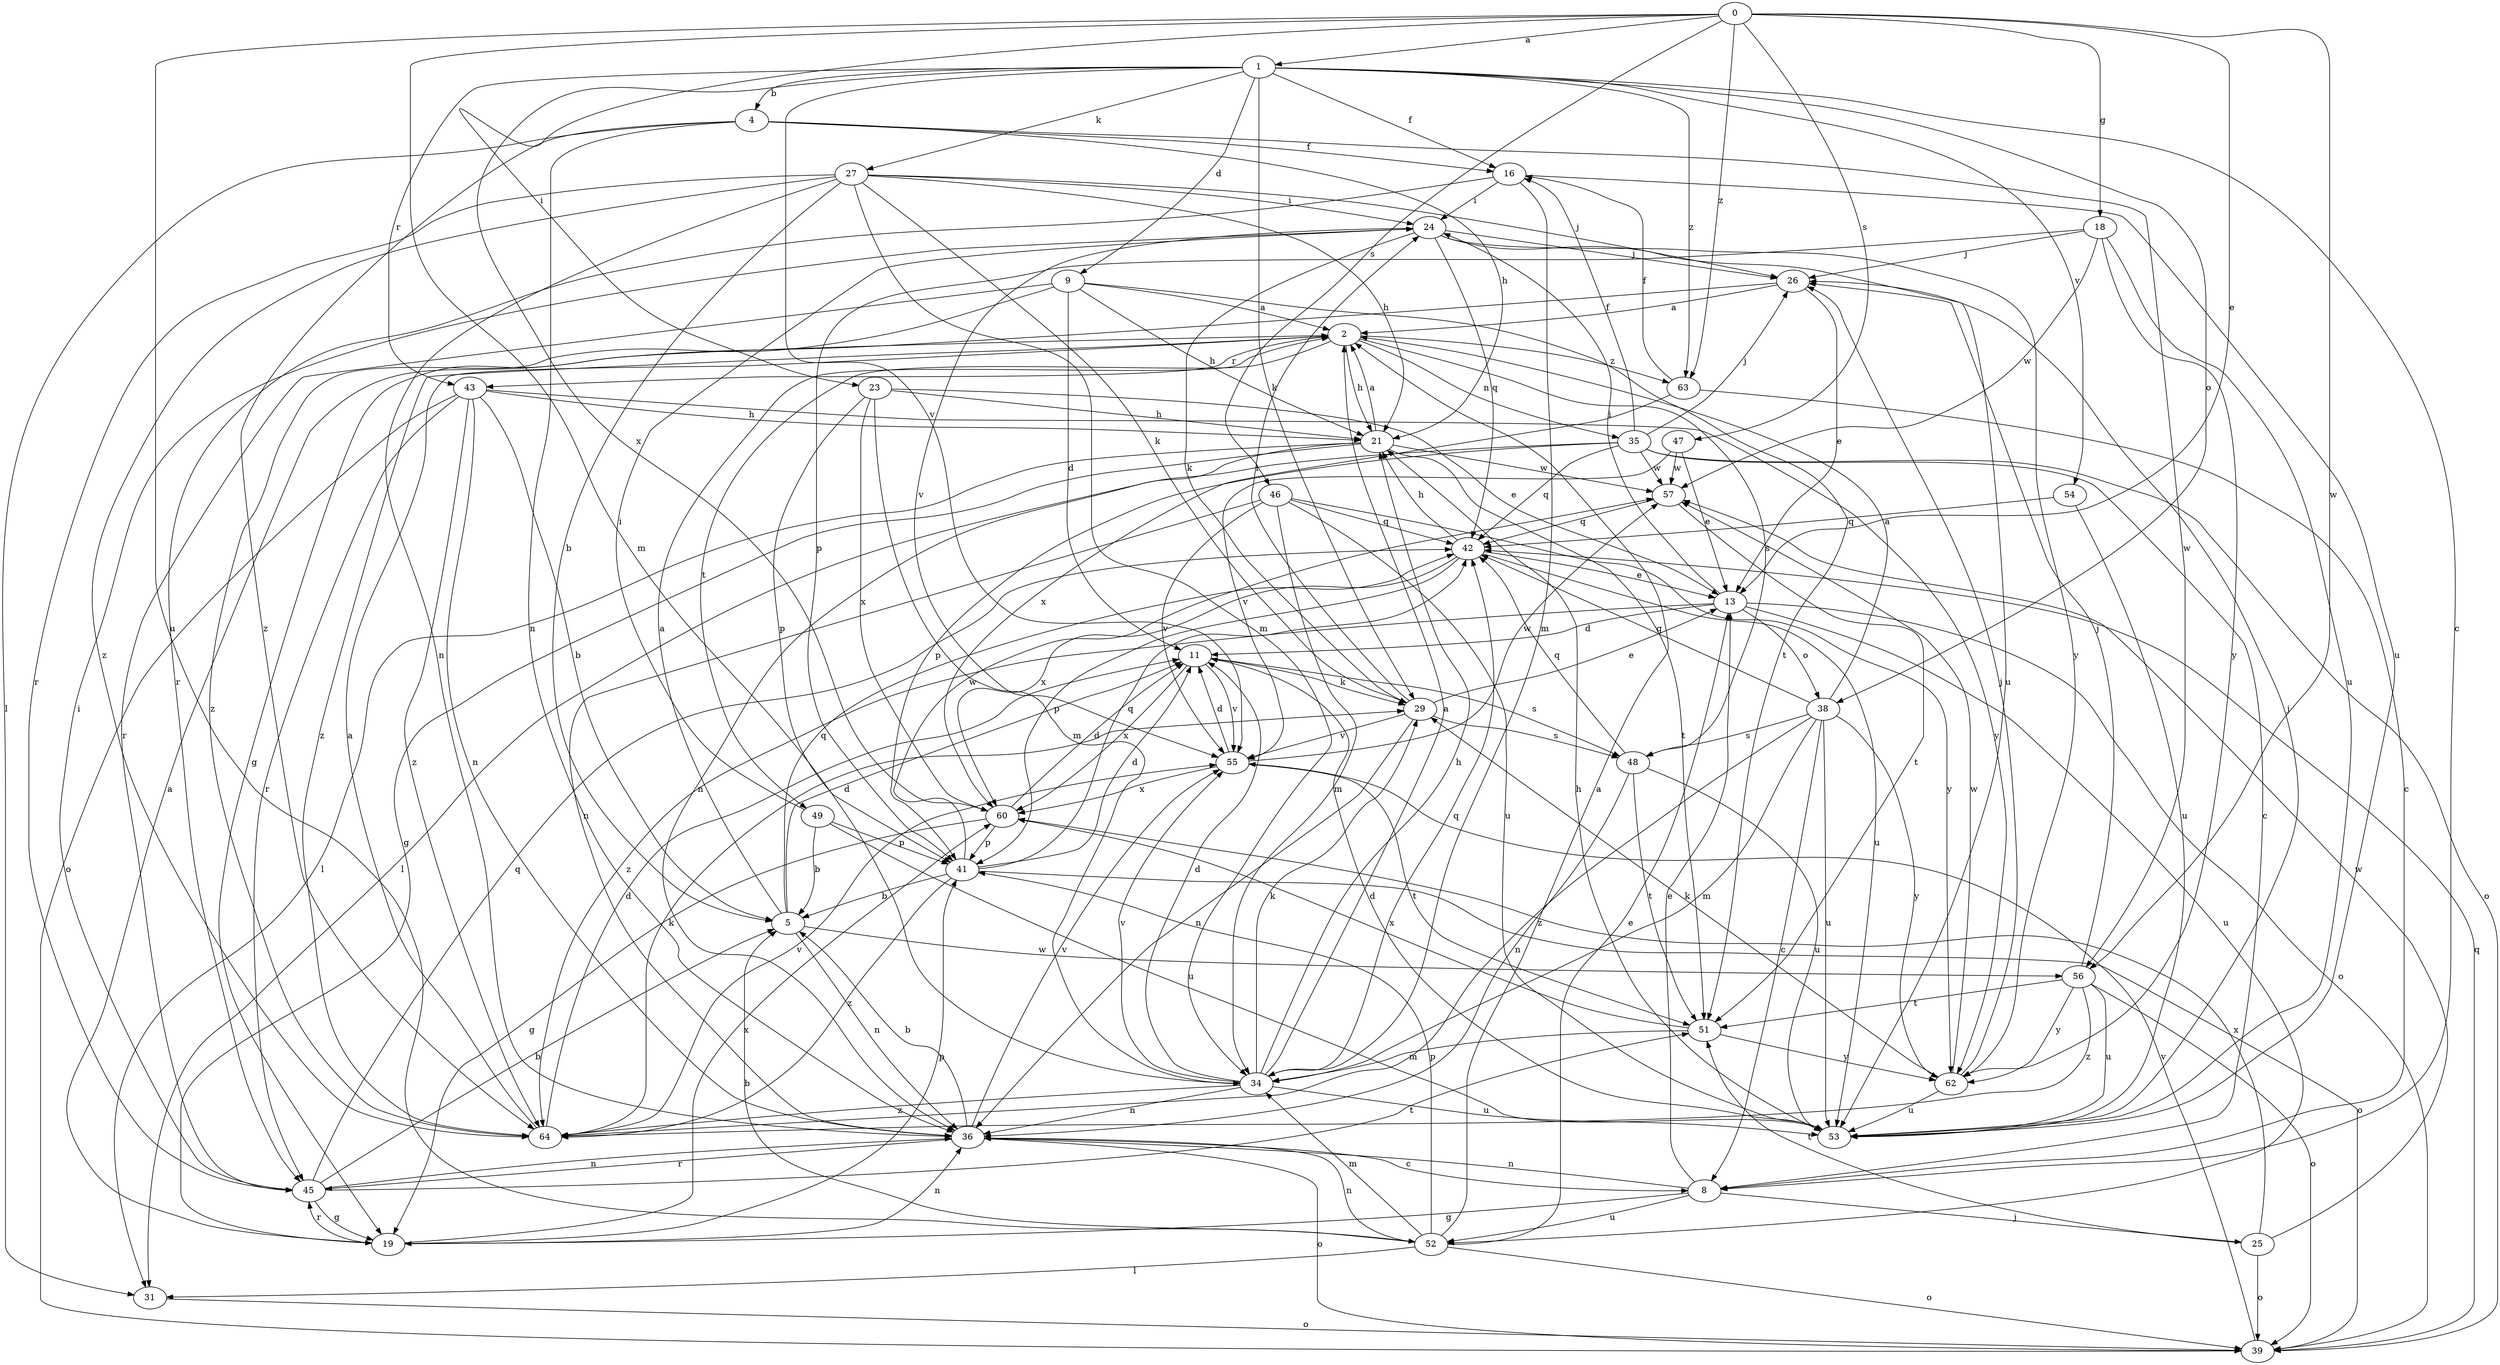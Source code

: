 strict digraph  {
0;
1;
2;
4;
5;
8;
9;
11;
13;
16;
18;
19;
21;
23;
24;
25;
26;
27;
29;
31;
34;
35;
36;
38;
39;
41;
42;
43;
45;
46;
47;
48;
49;
51;
52;
53;
54;
55;
56;
57;
60;
62;
63;
64;
0 -> 1  [label=a];
0 -> 13  [label=e];
0 -> 18  [label=g];
0 -> 23  [label=i];
0 -> 34  [label=m];
0 -> 46  [label=s];
0 -> 47  [label=s];
0 -> 52  [label=u];
0 -> 56  [label=w];
0 -> 63  [label=z];
1 -> 4  [label=b];
1 -> 8  [label=c];
1 -> 9  [label=d];
1 -> 16  [label=f];
1 -> 27  [label=k];
1 -> 29  [label=k];
1 -> 38  [label=o];
1 -> 43  [label=r];
1 -> 54  [label=v];
1 -> 55  [label=v];
1 -> 60  [label=x];
1 -> 63  [label=z];
2 -> 21  [label=h];
2 -> 35  [label=n];
2 -> 43  [label=r];
2 -> 48  [label=s];
2 -> 49  [label=t];
2 -> 63  [label=z];
2 -> 64  [label=z];
4 -> 16  [label=f];
4 -> 21  [label=h];
4 -> 31  [label=l];
4 -> 36  [label=n];
4 -> 56  [label=w];
4 -> 64  [label=z];
5 -> 2  [label=a];
5 -> 11  [label=d];
5 -> 36  [label=n];
5 -> 42  [label=q];
5 -> 56  [label=w];
8 -> 13  [label=e];
8 -> 19  [label=g];
8 -> 25  [label=j];
8 -> 36  [label=n];
8 -> 52  [label=u];
9 -> 2  [label=a];
9 -> 11  [label=d];
9 -> 21  [label=h];
9 -> 45  [label=r];
9 -> 51  [label=t];
9 -> 64  [label=z];
11 -> 29  [label=k];
11 -> 48  [label=s];
11 -> 55  [label=v];
11 -> 60  [label=x];
13 -> 11  [label=d];
13 -> 24  [label=i];
13 -> 38  [label=o];
13 -> 39  [label=o];
13 -> 52  [label=u];
13 -> 64  [label=z];
16 -> 24  [label=i];
16 -> 34  [label=m];
16 -> 45  [label=r];
16 -> 53  [label=u];
18 -> 26  [label=j];
18 -> 41  [label=p];
18 -> 53  [label=u];
18 -> 57  [label=w];
18 -> 62  [label=y];
19 -> 2  [label=a];
19 -> 36  [label=n];
19 -> 41  [label=p];
19 -> 45  [label=r];
19 -> 60  [label=x];
21 -> 2  [label=a];
21 -> 19  [label=g];
21 -> 31  [label=l];
21 -> 36  [label=n];
21 -> 51  [label=t];
21 -> 57  [label=w];
23 -> 13  [label=e];
23 -> 21  [label=h];
23 -> 34  [label=m];
23 -> 41  [label=p];
23 -> 60  [label=x];
24 -> 26  [label=j];
24 -> 29  [label=k];
24 -> 42  [label=q];
24 -> 53  [label=u];
24 -> 55  [label=v];
24 -> 62  [label=y];
25 -> 39  [label=o];
25 -> 51  [label=t];
25 -> 57  [label=w];
25 -> 60  [label=x];
26 -> 2  [label=a];
26 -> 13  [label=e];
26 -> 19  [label=g];
27 -> 5  [label=b];
27 -> 21  [label=h];
27 -> 24  [label=i];
27 -> 26  [label=j];
27 -> 29  [label=k];
27 -> 34  [label=m];
27 -> 36  [label=n];
27 -> 45  [label=r];
27 -> 64  [label=z];
29 -> 13  [label=e];
29 -> 24  [label=i];
29 -> 36  [label=n];
29 -> 48  [label=s];
29 -> 55  [label=v];
31 -> 39  [label=o];
34 -> 2  [label=a];
34 -> 11  [label=d];
34 -> 21  [label=h];
34 -> 29  [label=k];
34 -> 36  [label=n];
34 -> 42  [label=q];
34 -> 53  [label=u];
34 -> 55  [label=v];
34 -> 64  [label=z];
35 -> 8  [label=c];
35 -> 16  [label=f];
35 -> 26  [label=j];
35 -> 31  [label=l];
35 -> 39  [label=o];
35 -> 41  [label=p];
35 -> 42  [label=q];
35 -> 57  [label=w];
36 -> 5  [label=b];
36 -> 8  [label=c];
36 -> 39  [label=o];
36 -> 45  [label=r];
36 -> 55  [label=v];
38 -> 2  [label=a];
38 -> 8  [label=c];
38 -> 34  [label=m];
38 -> 42  [label=q];
38 -> 48  [label=s];
38 -> 53  [label=u];
38 -> 62  [label=y];
38 -> 64  [label=z];
39 -> 42  [label=q];
39 -> 55  [label=v];
41 -> 5  [label=b];
41 -> 11  [label=d];
41 -> 39  [label=o];
41 -> 42  [label=q];
41 -> 57  [label=w];
41 -> 64  [label=z];
42 -> 13  [label=e];
42 -> 21  [label=h];
42 -> 41  [label=p];
42 -> 53  [label=u];
42 -> 60  [label=x];
43 -> 5  [label=b];
43 -> 21  [label=h];
43 -> 36  [label=n];
43 -> 39  [label=o];
43 -> 45  [label=r];
43 -> 62  [label=y];
43 -> 64  [label=z];
45 -> 5  [label=b];
45 -> 19  [label=g];
45 -> 24  [label=i];
45 -> 36  [label=n];
45 -> 42  [label=q];
45 -> 51  [label=t];
46 -> 34  [label=m];
46 -> 36  [label=n];
46 -> 42  [label=q];
46 -> 53  [label=u];
46 -> 55  [label=v];
46 -> 62  [label=y];
47 -> 13  [label=e];
47 -> 55  [label=v];
47 -> 57  [label=w];
48 -> 36  [label=n];
48 -> 42  [label=q];
48 -> 51  [label=t];
48 -> 53  [label=u];
49 -> 5  [label=b];
49 -> 24  [label=i];
49 -> 41  [label=p];
49 -> 53  [label=u];
51 -> 34  [label=m];
51 -> 60  [label=x];
51 -> 62  [label=y];
52 -> 2  [label=a];
52 -> 5  [label=b];
52 -> 13  [label=e];
52 -> 31  [label=l];
52 -> 34  [label=m];
52 -> 36  [label=n];
52 -> 39  [label=o];
52 -> 41  [label=p];
53 -> 11  [label=d];
53 -> 21  [label=h];
53 -> 26  [label=j];
54 -> 42  [label=q];
54 -> 53  [label=u];
55 -> 11  [label=d];
55 -> 51  [label=t];
55 -> 57  [label=w];
55 -> 60  [label=x];
56 -> 26  [label=j];
56 -> 39  [label=o];
56 -> 51  [label=t];
56 -> 53  [label=u];
56 -> 62  [label=y];
56 -> 64  [label=z];
57 -> 42  [label=q];
57 -> 51  [label=t];
60 -> 11  [label=d];
60 -> 19  [label=g];
60 -> 41  [label=p];
62 -> 26  [label=j];
62 -> 29  [label=k];
62 -> 53  [label=u];
62 -> 57  [label=w];
63 -> 8  [label=c];
63 -> 16  [label=f];
63 -> 60  [label=x];
64 -> 2  [label=a];
64 -> 11  [label=d];
64 -> 29  [label=k];
64 -> 55  [label=v];
}
